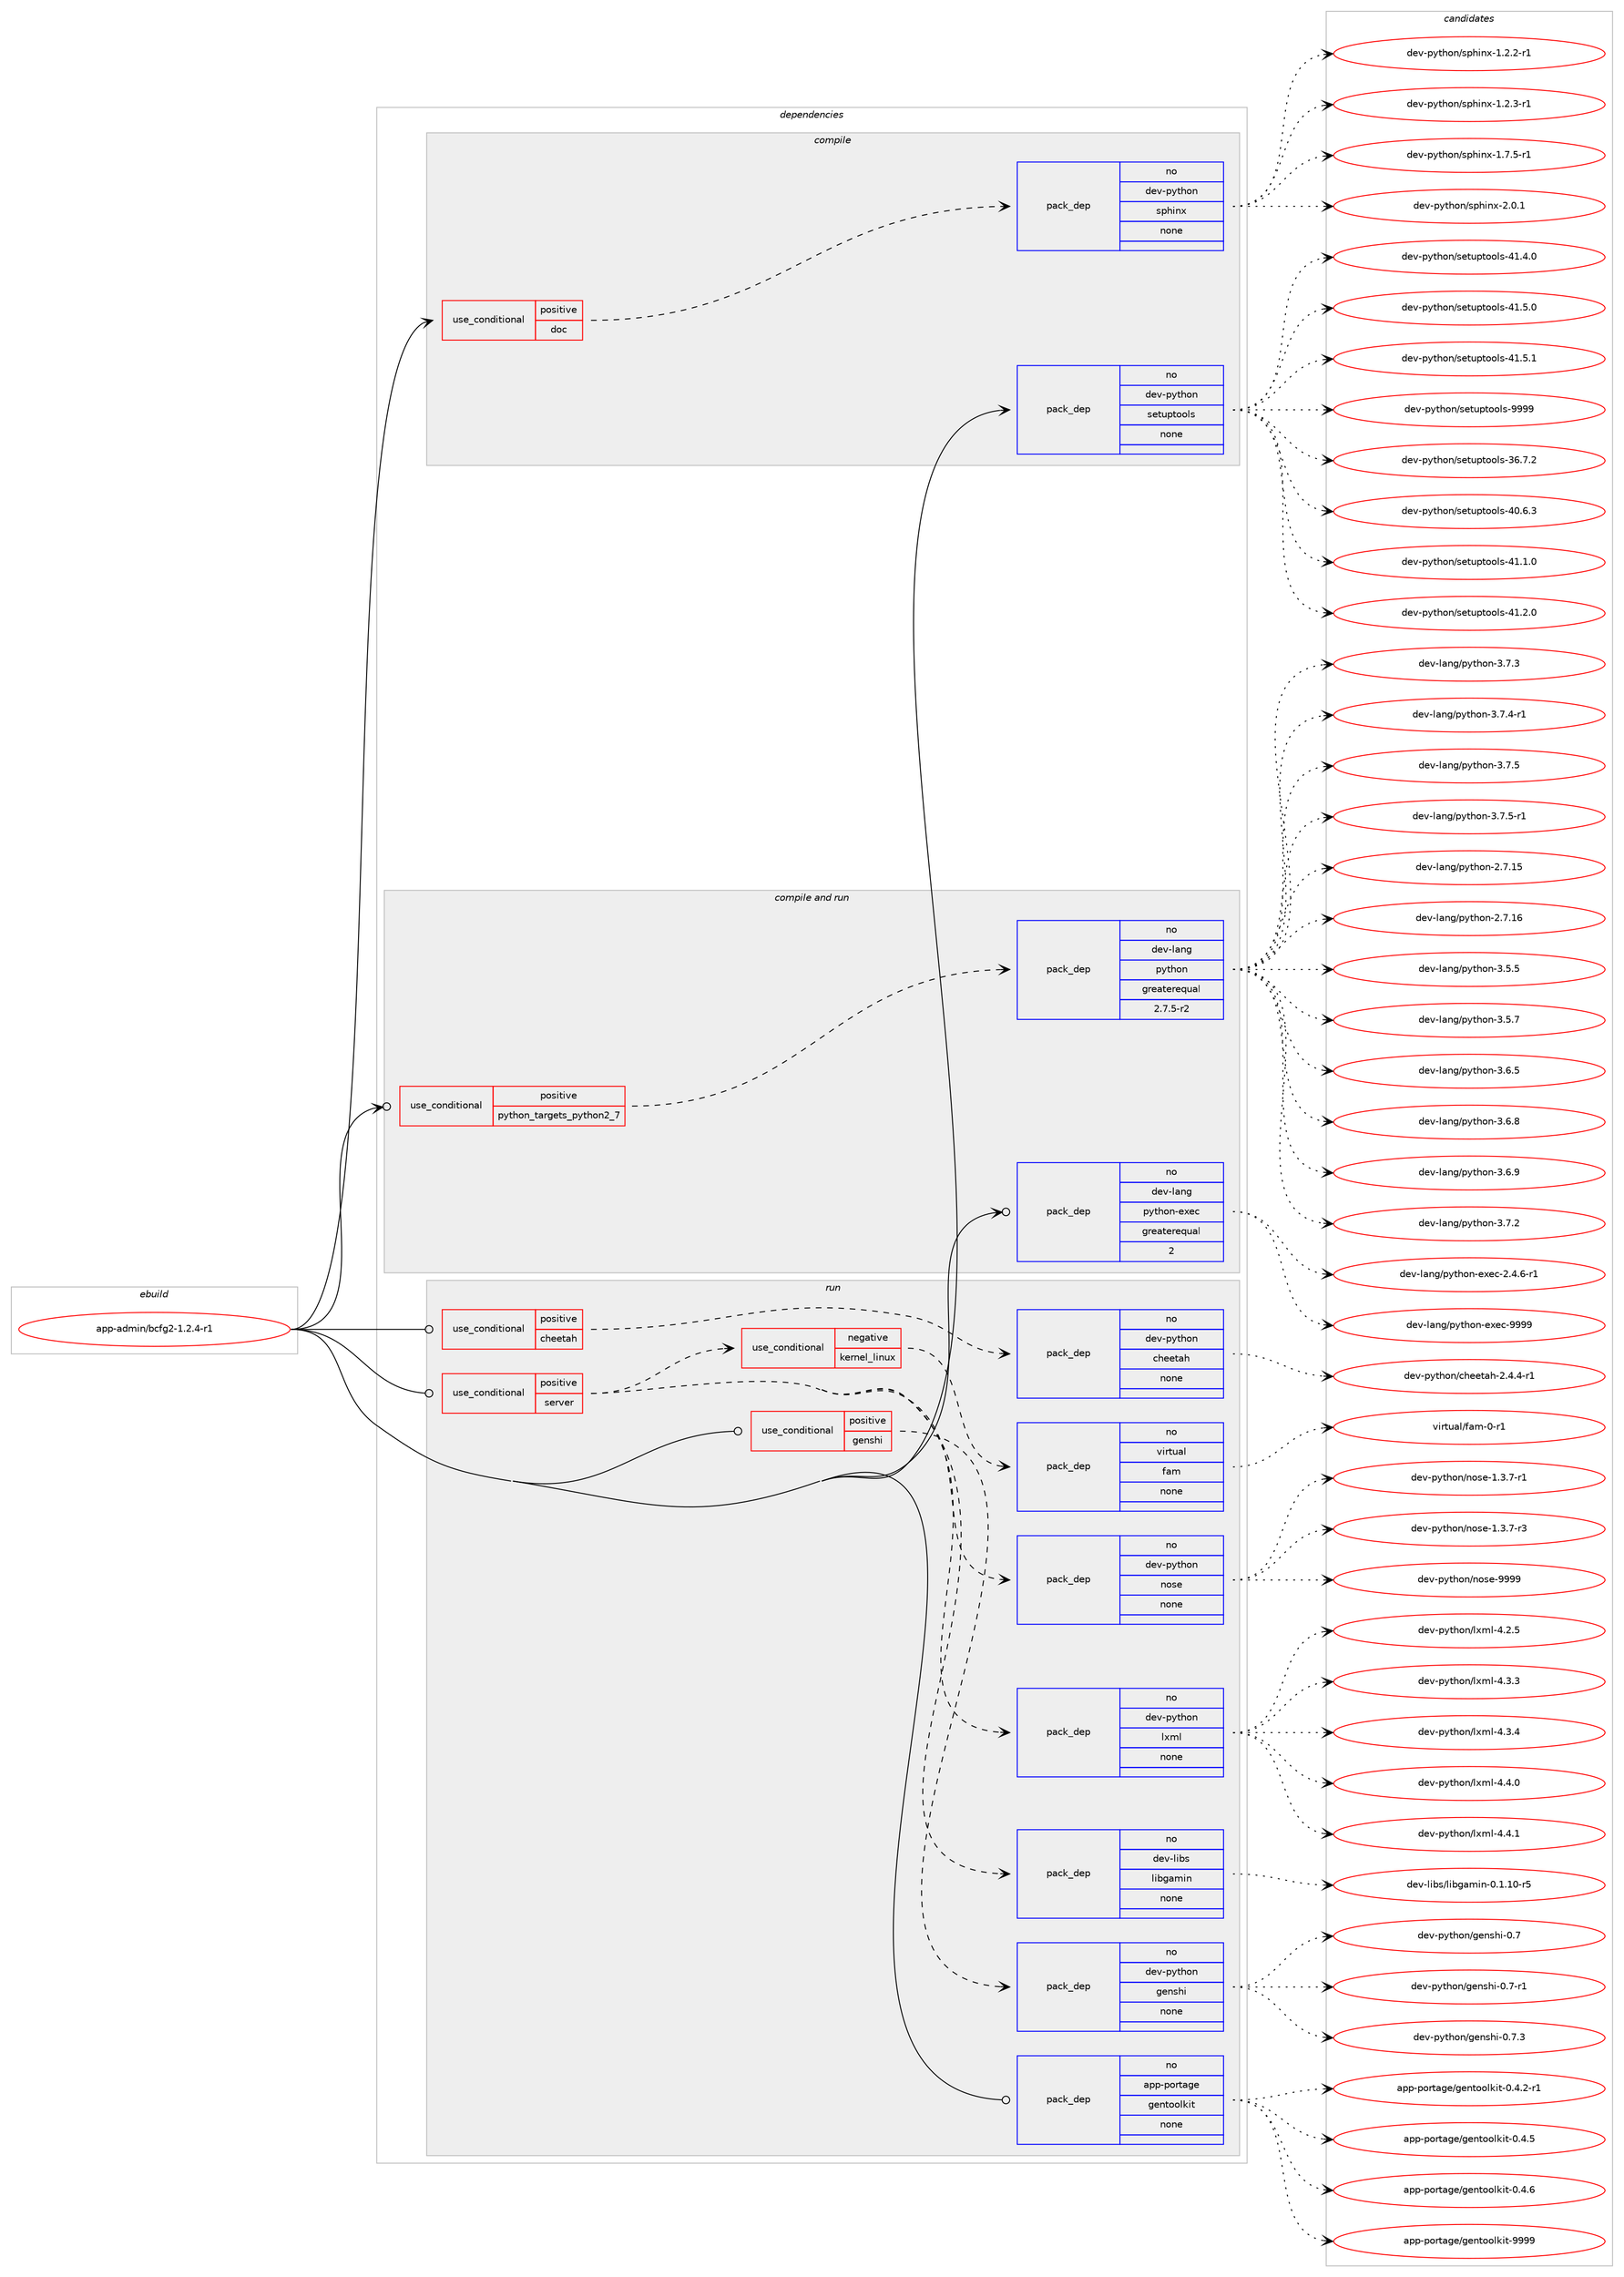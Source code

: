 digraph prolog {

# *************
# Graph options
# *************

newrank=true;
concentrate=true;
compound=true;
graph [rankdir=LR,fontname=Helvetica,fontsize=10,ranksep=1.5];#, ranksep=2.5, nodesep=0.2];
edge  [arrowhead=vee];
node  [fontname=Helvetica,fontsize=10];

# **********
# The ebuild
# **********

subgraph cluster_leftcol {
color=gray;
rank=same;
label=<<i>ebuild</i>>;
id [label="app-admin/bcfg2-1.2.4-r1", color=red, width=4, href="../app-admin/bcfg2-1.2.4-r1.svg"];
}

# ****************
# The dependencies
# ****************

subgraph cluster_midcol {
color=gray;
label=<<i>dependencies</i>>;
subgraph cluster_compile {
fillcolor="#eeeeee";
style=filled;
label=<<i>compile</i>>;
subgraph cond110719 {
dependency465668 [label=<<TABLE BORDER="0" CELLBORDER="1" CELLSPACING="0" CELLPADDING="4"><TR><TD ROWSPAN="3" CELLPADDING="10">use_conditional</TD></TR><TR><TD>positive</TD></TR><TR><TD>doc</TD></TR></TABLE>>, shape=none, color=red];
subgraph pack346486 {
dependency465669 [label=<<TABLE BORDER="0" CELLBORDER="1" CELLSPACING="0" CELLPADDING="4" WIDTH="220"><TR><TD ROWSPAN="6" CELLPADDING="30">pack_dep</TD></TR><TR><TD WIDTH="110">no</TD></TR><TR><TD>dev-python</TD></TR><TR><TD>sphinx</TD></TR><TR><TD>none</TD></TR><TR><TD></TD></TR></TABLE>>, shape=none, color=blue];
}
dependency465668:e -> dependency465669:w [weight=20,style="dashed",arrowhead="vee"];
}
id:e -> dependency465668:w [weight=20,style="solid",arrowhead="vee"];
subgraph pack346487 {
dependency465670 [label=<<TABLE BORDER="0" CELLBORDER="1" CELLSPACING="0" CELLPADDING="4" WIDTH="220"><TR><TD ROWSPAN="6" CELLPADDING="30">pack_dep</TD></TR><TR><TD WIDTH="110">no</TD></TR><TR><TD>dev-python</TD></TR><TR><TD>setuptools</TD></TR><TR><TD>none</TD></TR><TR><TD></TD></TR></TABLE>>, shape=none, color=blue];
}
id:e -> dependency465670:w [weight=20,style="solid",arrowhead="vee"];
}
subgraph cluster_compileandrun {
fillcolor="#eeeeee";
style=filled;
label=<<i>compile and run</i>>;
subgraph cond110720 {
dependency465671 [label=<<TABLE BORDER="0" CELLBORDER="1" CELLSPACING="0" CELLPADDING="4"><TR><TD ROWSPAN="3" CELLPADDING="10">use_conditional</TD></TR><TR><TD>positive</TD></TR><TR><TD>python_targets_python2_7</TD></TR></TABLE>>, shape=none, color=red];
subgraph pack346488 {
dependency465672 [label=<<TABLE BORDER="0" CELLBORDER="1" CELLSPACING="0" CELLPADDING="4" WIDTH="220"><TR><TD ROWSPAN="6" CELLPADDING="30">pack_dep</TD></TR><TR><TD WIDTH="110">no</TD></TR><TR><TD>dev-lang</TD></TR><TR><TD>python</TD></TR><TR><TD>greaterequal</TD></TR><TR><TD>2.7.5-r2</TD></TR></TABLE>>, shape=none, color=blue];
}
dependency465671:e -> dependency465672:w [weight=20,style="dashed",arrowhead="vee"];
}
id:e -> dependency465671:w [weight=20,style="solid",arrowhead="odotvee"];
subgraph pack346489 {
dependency465673 [label=<<TABLE BORDER="0" CELLBORDER="1" CELLSPACING="0" CELLPADDING="4" WIDTH="220"><TR><TD ROWSPAN="6" CELLPADDING="30">pack_dep</TD></TR><TR><TD WIDTH="110">no</TD></TR><TR><TD>dev-lang</TD></TR><TR><TD>python-exec</TD></TR><TR><TD>greaterequal</TD></TR><TR><TD>2</TD></TR></TABLE>>, shape=none, color=blue];
}
id:e -> dependency465673:w [weight=20,style="solid",arrowhead="odotvee"];
}
subgraph cluster_run {
fillcolor="#eeeeee";
style=filled;
label=<<i>run</i>>;
subgraph cond110721 {
dependency465674 [label=<<TABLE BORDER="0" CELLBORDER="1" CELLSPACING="0" CELLPADDING="4"><TR><TD ROWSPAN="3" CELLPADDING="10">use_conditional</TD></TR><TR><TD>positive</TD></TR><TR><TD>cheetah</TD></TR></TABLE>>, shape=none, color=red];
subgraph pack346490 {
dependency465675 [label=<<TABLE BORDER="0" CELLBORDER="1" CELLSPACING="0" CELLPADDING="4" WIDTH="220"><TR><TD ROWSPAN="6" CELLPADDING="30">pack_dep</TD></TR><TR><TD WIDTH="110">no</TD></TR><TR><TD>dev-python</TD></TR><TR><TD>cheetah</TD></TR><TR><TD>none</TD></TR><TR><TD></TD></TR></TABLE>>, shape=none, color=blue];
}
dependency465674:e -> dependency465675:w [weight=20,style="dashed",arrowhead="vee"];
}
id:e -> dependency465674:w [weight=20,style="solid",arrowhead="odot"];
subgraph cond110722 {
dependency465676 [label=<<TABLE BORDER="0" CELLBORDER="1" CELLSPACING="0" CELLPADDING="4"><TR><TD ROWSPAN="3" CELLPADDING="10">use_conditional</TD></TR><TR><TD>positive</TD></TR><TR><TD>genshi</TD></TR></TABLE>>, shape=none, color=red];
subgraph pack346491 {
dependency465677 [label=<<TABLE BORDER="0" CELLBORDER="1" CELLSPACING="0" CELLPADDING="4" WIDTH="220"><TR><TD ROWSPAN="6" CELLPADDING="30">pack_dep</TD></TR><TR><TD WIDTH="110">no</TD></TR><TR><TD>dev-python</TD></TR><TR><TD>genshi</TD></TR><TR><TD>none</TD></TR><TR><TD></TD></TR></TABLE>>, shape=none, color=blue];
}
dependency465676:e -> dependency465677:w [weight=20,style="dashed",arrowhead="vee"];
}
id:e -> dependency465676:w [weight=20,style="solid",arrowhead="odot"];
subgraph cond110723 {
dependency465678 [label=<<TABLE BORDER="0" CELLBORDER="1" CELLSPACING="0" CELLPADDING="4"><TR><TD ROWSPAN="3" CELLPADDING="10">use_conditional</TD></TR><TR><TD>positive</TD></TR><TR><TD>server</TD></TR></TABLE>>, shape=none, color=red];
subgraph pack346492 {
dependency465679 [label=<<TABLE BORDER="0" CELLBORDER="1" CELLSPACING="0" CELLPADDING="4" WIDTH="220"><TR><TD ROWSPAN="6" CELLPADDING="30">pack_dep</TD></TR><TR><TD WIDTH="110">no</TD></TR><TR><TD>dev-libs</TD></TR><TR><TD>libgamin</TD></TR><TR><TD>none</TD></TR><TR><TD></TD></TR></TABLE>>, shape=none, color=blue];
}
dependency465678:e -> dependency465679:w [weight=20,style="dashed",arrowhead="vee"];
subgraph pack346493 {
dependency465680 [label=<<TABLE BORDER="0" CELLBORDER="1" CELLSPACING="0" CELLPADDING="4" WIDTH="220"><TR><TD ROWSPAN="6" CELLPADDING="30">pack_dep</TD></TR><TR><TD WIDTH="110">no</TD></TR><TR><TD>dev-python</TD></TR><TR><TD>lxml</TD></TR><TR><TD>none</TD></TR><TR><TD></TD></TR></TABLE>>, shape=none, color=blue];
}
dependency465678:e -> dependency465680:w [weight=20,style="dashed",arrowhead="vee"];
subgraph pack346494 {
dependency465681 [label=<<TABLE BORDER="0" CELLBORDER="1" CELLSPACING="0" CELLPADDING="4" WIDTH="220"><TR><TD ROWSPAN="6" CELLPADDING="30">pack_dep</TD></TR><TR><TD WIDTH="110">no</TD></TR><TR><TD>dev-python</TD></TR><TR><TD>nose</TD></TR><TR><TD>none</TD></TR><TR><TD></TD></TR></TABLE>>, shape=none, color=blue];
}
dependency465678:e -> dependency465681:w [weight=20,style="dashed",arrowhead="vee"];
subgraph cond110724 {
dependency465682 [label=<<TABLE BORDER="0" CELLBORDER="1" CELLSPACING="0" CELLPADDING="4"><TR><TD ROWSPAN="3" CELLPADDING="10">use_conditional</TD></TR><TR><TD>negative</TD></TR><TR><TD>kernel_linux</TD></TR></TABLE>>, shape=none, color=red];
subgraph pack346495 {
dependency465683 [label=<<TABLE BORDER="0" CELLBORDER="1" CELLSPACING="0" CELLPADDING="4" WIDTH="220"><TR><TD ROWSPAN="6" CELLPADDING="30">pack_dep</TD></TR><TR><TD WIDTH="110">no</TD></TR><TR><TD>virtual</TD></TR><TR><TD>fam</TD></TR><TR><TD>none</TD></TR><TR><TD></TD></TR></TABLE>>, shape=none, color=blue];
}
dependency465682:e -> dependency465683:w [weight=20,style="dashed",arrowhead="vee"];
}
dependency465678:e -> dependency465682:w [weight=20,style="dashed",arrowhead="vee"];
}
id:e -> dependency465678:w [weight=20,style="solid",arrowhead="odot"];
subgraph pack346496 {
dependency465684 [label=<<TABLE BORDER="0" CELLBORDER="1" CELLSPACING="0" CELLPADDING="4" WIDTH="220"><TR><TD ROWSPAN="6" CELLPADDING="30">pack_dep</TD></TR><TR><TD WIDTH="110">no</TD></TR><TR><TD>app-portage</TD></TR><TR><TD>gentoolkit</TD></TR><TR><TD>none</TD></TR><TR><TD></TD></TR></TABLE>>, shape=none, color=blue];
}
id:e -> dependency465684:w [weight=20,style="solid",arrowhead="odot"];
}
}

# **************
# The candidates
# **************

subgraph cluster_choices {
rank=same;
color=gray;
label=<<i>candidates</i>>;

subgraph choice346486 {
color=black;
nodesep=1;
choice10010111845112121116104111110471151121041051101204549465046504511449 [label="dev-python/sphinx-1.2.2-r1", color=red, width=4,href="../dev-python/sphinx-1.2.2-r1.svg"];
choice10010111845112121116104111110471151121041051101204549465046514511449 [label="dev-python/sphinx-1.2.3-r1", color=red, width=4,href="../dev-python/sphinx-1.2.3-r1.svg"];
choice10010111845112121116104111110471151121041051101204549465546534511449 [label="dev-python/sphinx-1.7.5-r1", color=red, width=4,href="../dev-python/sphinx-1.7.5-r1.svg"];
choice1001011184511212111610411111047115112104105110120455046484649 [label="dev-python/sphinx-2.0.1", color=red, width=4,href="../dev-python/sphinx-2.0.1.svg"];
dependency465669:e -> choice10010111845112121116104111110471151121041051101204549465046504511449:w [style=dotted,weight="100"];
dependency465669:e -> choice10010111845112121116104111110471151121041051101204549465046514511449:w [style=dotted,weight="100"];
dependency465669:e -> choice10010111845112121116104111110471151121041051101204549465546534511449:w [style=dotted,weight="100"];
dependency465669:e -> choice1001011184511212111610411111047115112104105110120455046484649:w [style=dotted,weight="100"];
}
subgraph choice346487 {
color=black;
nodesep=1;
choice100101118451121211161041111104711510111611711211611111110811545515446554650 [label="dev-python/setuptools-36.7.2", color=red, width=4,href="../dev-python/setuptools-36.7.2.svg"];
choice100101118451121211161041111104711510111611711211611111110811545524846544651 [label="dev-python/setuptools-40.6.3", color=red, width=4,href="../dev-python/setuptools-40.6.3.svg"];
choice100101118451121211161041111104711510111611711211611111110811545524946494648 [label="dev-python/setuptools-41.1.0", color=red, width=4,href="../dev-python/setuptools-41.1.0.svg"];
choice100101118451121211161041111104711510111611711211611111110811545524946504648 [label="dev-python/setuptools-41.2.0", color=red, width=4,href="../dev-python/setuptools-41.2.0.svg"];
choice100101118451121211161041111104711510111611711211611111110811545524946524648 [label="dev-python/setuptools-41.4.0", color=red, width=4,href="../dev-python/setuptools-41.4.0.svg"];
choice100101118451121211161041111104711510111611711211611111110811545524946534648 [label="dev-python/setuptools-41.5.0", color=red, width=4,href="../dev-python/setuptools-41.5.0.svg"];
choice100101118451121211161041111104711510111611711211611111110811545524946534649 [label="dev-python/setuptools-41.5.1", color=red, width=4,href="../dev-python/setuptools-41.5.1.svg"];
choice10010111845112121116104111110471151011161171121161111111081154557575757 [label="dev-python/setuptools-9999", color=red, width=4,href="../dev-python/setuptools-9999.svg"];
dependency465670:e -> choice100101118451121211161041111104711510111611711211611111110811545515446554650:w [style=dotted,weight="100"];
dependency465670:e -> choice100101118451121211161041111104711510111611711211611111110811545524846544651:w [style=dotted,weight="100"];
dependency465670:e -> choice100101118451121211161041111104711510111611711211611111110811545524946494648:w [style=dotted,weight="100"];
dependency465670:e -> choice100101118451121211161041111104711510111611711211611111110811545524946504648:w [style=dotted,weight="100"];
dependency465670:e -> choice100101118451121211161041111104711510111611711211611111110811545524946524648:w [style=dotted,weight="100"];
dependency465670:e -> choice100101118451121211161041111104711510111611711211611111110811545524946534648:w [style=dotted,weight="100"];
dependency465670:e -> choice100101118451121211161041111104711510111611711211611111110811545524946534649:w [style=dotted,weight="100"];
dependency465670:e -> choice10010111845112121116104111110471151011161171121161111111081154557575757:w [style=dotted,weight="100"];
}
subgraph choice346488 {
color=black;
nodesep=1;
choice10010111845108971101034711212111610411111045504655464953 [label="dev-lang/python-2.7.15", color=red, width=4,href="../dev-lang/python-2.7.15.svg"];
choice10010111845108971101034711212111610411111045504655464954 [label="dev-lang/python-2.7.16", color=red, width=4,href="../dev-lang/python-2.7.16.svg"];
choice100101118451089711010347112121116104111110455146534653 [label="dev-lang/python-3.5.5", color=red, width=4,href="../dev-lang/python-3.5.5.svg"];
choice100101118451089711010347112121116104111110455146534655 [label="dev-lang/python-3.5.7", color=red, width=4,href="../dev-lang/python-3.5.7.svg"];
choice100101118451089711010347112121116104111110455146544653 [label="dev-lang/python-3.6.5", color=red, width=4,href="../dev-lang/python-3.6.5.svg"];
choice100101118451089711010347112121116104111110455146544656 [label="dev-lang/python-3.6.8", color=red, width=4,href="../dev-lang/python-3.6.8.svg"];
choice100101118451089711010347112121116104111110455146544657 [label="dev-lang/python-3.6.9", color=red, width=4,href="../dev-lang/python-3.6.9.svg"];
choice100101118451089711010347112121116104111110455146554650 [label="dev-lang/python-3.7.2", color=red, width=4,href="../dev-lang/python-3.7.2.svg"];
choice100101118451089711010347112121116104111110455146554651 [label="dev-lang/python-3.7.3", color=red, width=4,href="../dev-lang/python-3.7.3.svg"];
choice1001011184510897110103471121211161041111104551465546524511449 [label="dev-lang/python-3.7.4-r1", color=red, width=4,href="../dev-lang/python-3.7.4-r1.svg"];
choice100101118451089711010347112121116104111110455146554653 [label="dev-lang/python-3.7.5", color=red, width=4,href="../dev-lang/python-3.7.5.svg"];
choice1001011184510897110103471121211161041111104551465546534511449 [label="dev-lang/python-3.7.5-r1", color=red, width=4,href="../dev-lang/python-3.7.5-r1.svg"];
dependency465672:e -> choice10010111845108971101034711212111610411111045504655464953:w [style=dotted,weight="100"];
dependency465672:e -> choice10010111845108971101034711212111610411111045504655464954:w [style=dotted,weight="100"];
dependency465672:e -> choice100101118451089711010347112121116104111110455146534653:w [style=dotted,weight="100"];
dependency465672:e -> choice100101118451089711010347112121116104111110455146534655:w [style=dotted,weight="100"];
dependency465672:e -> choice100101118451089711010347112121116104111110455146544653:w [style=dotted,weight="100"];
dependency465672:e -> choice100101118451089711010347112121116104111110455146544656:w [style=dotted,weight="100"];
dependency465672:e -> choice100101118451089711010347112121116104111110455146544657:w [style=dotted,weight="100"];
dependency465672:e -> choice100101118451089711010347112121116104111110455146554650:w [style=dotted,weight="100"];
dependency465672:e -> choice100101118451089711010347112121116104111110455146554651:w [style=dotted,weight="100"];
dependency465672:e -> choice1001011184510897110103471121211161041111104551465546524511449:w [style=dotted,weight="100"];
dependency465672:e -> choice100101118451089711010347112121116104111110455146554653:w [style=dotted,weight="100"];
dependency465672:e -> choice1001011184510897110103471121211161041111104551465546534511449:w [style=dotted,weight="100"];
}
subgraph choice346489 {
color=black;
nodesep=1;
choice10010111845108971101034711212111610411111045101120101994550465246544511449 [label="dev-lang/python-exec-2.4.6-r1", color=red, width=4,href="../dev-lang/python-exec-2.4.6-r1.svg"];
choice10010111845108971101034711212111610411111045101120101994557575757 [label="dev-lang/python-exec-9999", color=red, width=4,href="../dev-lang/python-exec-9999.svg"];
dependency465673:e -> choice10010111845108971101034711212111610411111045101120101994550465246544511449:w [style=dotted,weight="100"];
dependency465673:e -> choice10010111845108971101034711212111610411111045101120101994557575757:w [style=dotted,weight="100"];
}
subgraph choice346490 {
color=black;
nodesep=1;
choice100101118451121211161041111104799104101101116971044550465246524511449 [label="dev-python/cheetah-2.4.4-r1", color=red, width=4,href="../dev-python/cheetah-2.4.4-r1.svg"];
dependency465675:e -> choice100101118451121211161041111104799104101101116971044550465246524511449:w [style=dotted,weight="100"];
}
subgraph choice346491 {
color=black;
nodesep=1;
choice100101118451121211161041111104710310111011510410545484655 [label="dev-python/genshi-0.7", color=red, width=4,href="../dev-python/genshi-0.7.svg"];
choice1001011184511212111610411111047103101110115104105454846554511449 [label="dev-python/genshi-0.7-r1", color=red, width=4,href="../dev-python/genshi-0.7-r1.svg"];
choice1001011184511212111610411111047103101110115104105454846554651 [label="dev-python/genshi-0.7.3", color=red, width=4,href="../dev-python/genshi-0.7.3.svg"];
dependency465677:e -> choice100101118451121211161041111104710310111011510410545484655:w [style=dotted,weight="100"];
dependency465677:e -> choice1001011184511212111610411111047103101110115104105454846554511449:w [style=dotted,weight="100"];
dependency465677:e -> choice1001011184511212111610411111047103101110115104105454846554651:w [style=dotted,weight="100"];
}
subgraph choice346492 {
color=black;
nodesep=1;
choice1001011184510810598115471081059810397109105110454846494649484511453 [label="dev-libs/libgamin-0.1.10-r5", color=red, width=4,href="../dev-libs/libgamin-0.1.10-r5.svg"];
dependency465679:e -> choice1001011184510810598115471081059810397109105110454846494649484511453:w [style=dotted,weight="100"];
}
subgraph choice346493 {
color=black;
nodesep=1;
choice1001011184511212111610411111047108120109108455246504653 [label="dev-python/lxml-4.2.5", color=red, width=4,href="../dev-python/lxml-4.2.5.svg"];
choice1001011184511212111610411111047108120109108455246514651 [label="dev-python/lxml-4.3.3", color=red, width=4,href="../dev-python/lxml-4.3.3.svg"];
choice1001011184511212111610411111047108120109108455246514652 [label="dev-python/lxml-4.3.4", color=red, width=4,href="../dev-python/lxml-4.3.4.svg"];
choice1001011184511212111610411111047108120109108455246524648 [label="dev-python/lxml-4.4.0", color=red, width=4,href="../dev-python/lxml-4.4.0.svg"];
choice1001011184511212111610411111047108120109108455246524649 [label="dev-python/lxml-4.4.1", color=red, width=4,href="../dev-python/lxml-4.4.1.svg"];
dependency465680:e -> choice1001011184511212111610411111047108120109108455246504653:w [style=dotted,weight="100"];
dependency465680:e -> choice1001011184511212111610411111047108120109108455246514651:w [style=dotted,weight="100"];
dependency465680:e -> choice1001011184511212111610411111047108120109108455246514652:w [style=dotted,weight="100"];
dependency465680:e -> choice1001011184511212111610411111047108120109108455246524648:w [style=dotted,weight="100"];
dependency465680:e -> choice1001011184511212111610411111047108120109108455246524649:w [style=dotted,weight="100"];
}
subgraph choice346494 {
color=black;
nodesep=1;
choice10010111845112121116104111110471101111151014549465146554511449 [label="dev-python/nose-1.3.7-r1", color=red, width=4,href="../dev-python/nose-1.3.7-r1.svg"];
choice10010111845112121116104111110471101111151014549465146554511451 [label="dev-python/nose-1.3.7-r3", color=red, width=4,href="../dev-python/nose-1.3.7-r3.svg"];
choice10010111845112121116104111110471101111151014557575757 [label="dev-python/nose-9999", color=red, width=4,href="../dev-python/nose-9999.svg"];
dependency465681:e -> choice10010111845112121116104111110471101111151014549465146554511449:w [style=dotted,weight="100"];
dependency465681:e -> choice10010111845112121116104111110471101111151014549465146554511451:w [style=dotted,weight="100"];
dependency465681:e -> choice10010111845112121116104111110471101111151014557575757:w [style=dotted,weight="100"];
}
subgraph choice346495 {
color=black;
nodesep=1;
choice11810511411611797108471029710945484511449 [label="virtual/fam-0-r1", color=red, width=4,href="../virtual/fam-0-r1.svg"];
dependency465683:e -> choice11810511411611797108471029710945484511449:w [style=dotted,weight="100"];
}
subgraph choice346496 {
color=black;
nodesep=1;
choice971121124511211111411697103101471031011101161111111081071051164548465246504511449 [label="app-portage/gentoolkit-0.4.2-r1", color=red, width=4,href="../app-portage/gentoolkit-0.4.2-r1.svg"];
choice97112112451121111141169710310147103101110116111111108107105116454846524653 [label="app-portage/gentoolkit-0.4.5", color=red, width=4,href="../app-portage/gentoolkit-0.4.5.svg"];
choice97112112451121111141169710310147103101110116111111108107105116454846524654 [label="app-portage/gentoolkit-0.4.6", color=red, width=4,href="../app-portage/gentoolkit-0.4.6.svg"];
choice971121124511211111411697103101471031011101161111111081071051164557575757 [label="app-portage/gentoolkit-9999", color=red, width=4,href="../app-portage/gentoolkit-9999.svg"];
dependency465684:e -> choice971121124511211111411697103101471031011101161111111081071051164548465246504511449:w [style=dotted,weight="100"];
dependency465684:e -> choice97112112451121111141169710310147103101110116111111108107105116454846524653:w [style=dotted,weight="100"];
dependency465684:e -> choice97112112451121111141169710310147103101110116111111108107105116454846524654:w [style=dotted,weight="100"];
dependency465684:e -> choice971121124511211111411697103101471031011101161111111081071051164557575757:w [style=dotted,weight="100"];
}
}

}
